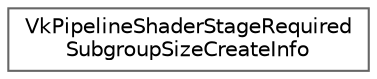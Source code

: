 digraph "类继承关系图"
{
 // LATEX_PDF_SIZE
  bgcolor="transparent";
  edge [fontname=Helvetica,fontsize=10,labelfontname=Helvetica,labelfontsize=10];
  node [fontname=Helvetica,fontsize=10,shape=box,height=0.2,width=0.4];
  rankdir="LR";
  Node0 [id="Node000000",label="VkPipelineShaderStageRequired\lSubgroupSizeCreateInfo",height=0.2,width=0.4,color="grey40", fillcolor="white", style="filled",URL="$struct_vk_pipeline_shader_stage_required_subgroup_size_create_info.html",tooltip=" "];
}
